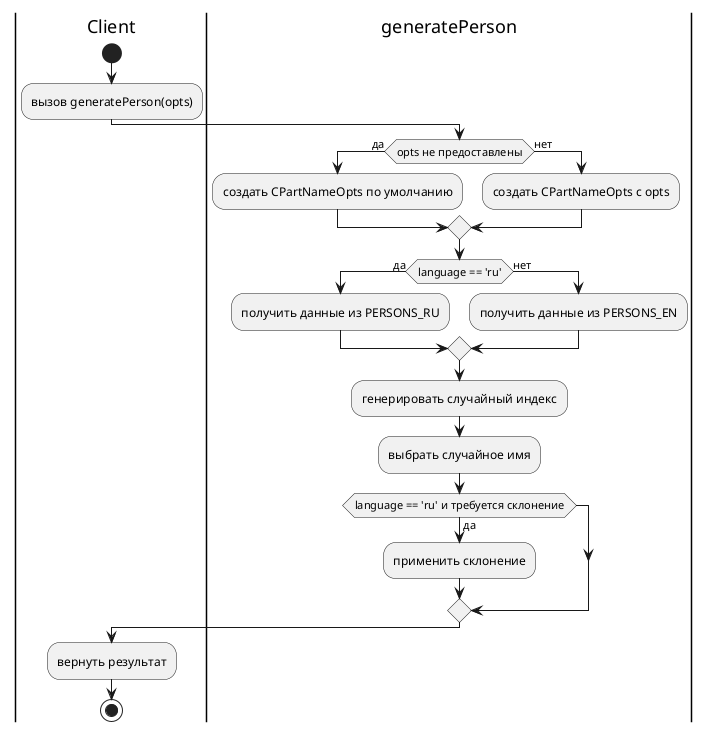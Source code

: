 @startuml
|Client|
start
:вызов generatePerson(opts);

|generatePerson|
if (opts не предоставлены) then (да)
    :создать CPartNameOpts по умолчанию;
else (нет)
    :создать CPartNameOpts с opts;
endif

if (language == 'ru') then (да)
    :получить данные из PERSONS_RU;
else (нет)
    :получить данные из PERSONS_EN;
endif

:генерировать случайный индекс;
:выбрать случайное имя;

if (language == 'ru' и требуется склонение) then (да)
    :применить склонение;
endif

|Client|
:вернуть результат;
stop
@enduml
